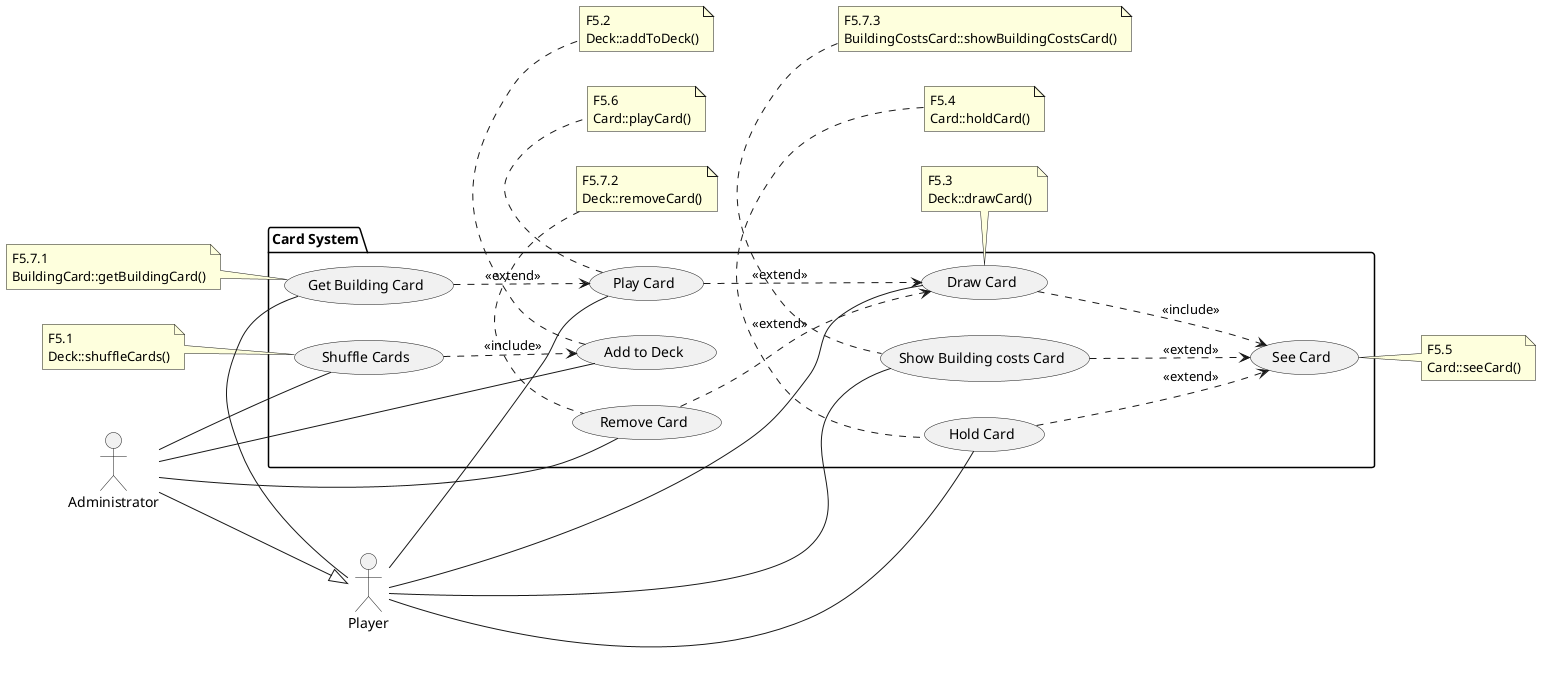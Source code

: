 @startuml

left to right direction

actor Player
actor Administrator
package "Card System" {
  usecase "Draw Card"
  usecase "Play Card"
  usecase "See Card"
  usecase "Hold Card"
  usecase "Show Building costs Card"
  usecase "Shuffle Cards"
  usecase "Add to Deck"
  usecase "Get Building Card"
  usecase "Remove Card"
}

Player -- "Draw Card"
Player -l- "Show Building costs Card"
Player -- "Play Card"
Player -- "Hold Card"
Player -- "Get Building Card"
Administrator -- "Shuffle Cards"
Administrator -- "Add to Deck"
Administrator -- "Remove Card"
Administrator --|> Player

"Play Card" ..> "Draw Card" : <<extend>>
"Get Building Card" ..> "Play Card" : <<extend>>
"Draw Card" ..> "See Card" : <<include>>
"Hold Card" ..> "See Card" : <<extend>>
"Show Building costs Card" ..> "See Card" : <<extend>>
"Shuffle Cards" ..> "Add to Deck" : <<include>>
"Remove Card" ..> "Draw Card" : <<extend>>
note top of "Draw Card" : F5.3 \nDeck::drawCard()
note bottom of "Play Card" : F5.6 \nCard::playCard()
note right of "See Card" : F5.5 \nCard::seeCard()
note top of "Hold Card" : F5.4 \nCard::holdCard()
note top of "Show Building costs Card" : F5.7.3 \nBuildingCostsCard::showBuildingCostsCard()
note left of "Shuffle Cards" : F5.1 \nDeck::shuffleCards()
note bottom of "Add to Deck" : F5.2 \nDeck::addToDeck()
note left of "Get Building Card" : F5.7.1 \nBuildingCard::getBuildingCard()
note top of "Remove Card" : F5.7.2 \nDeck::removeCard()
@enduml
